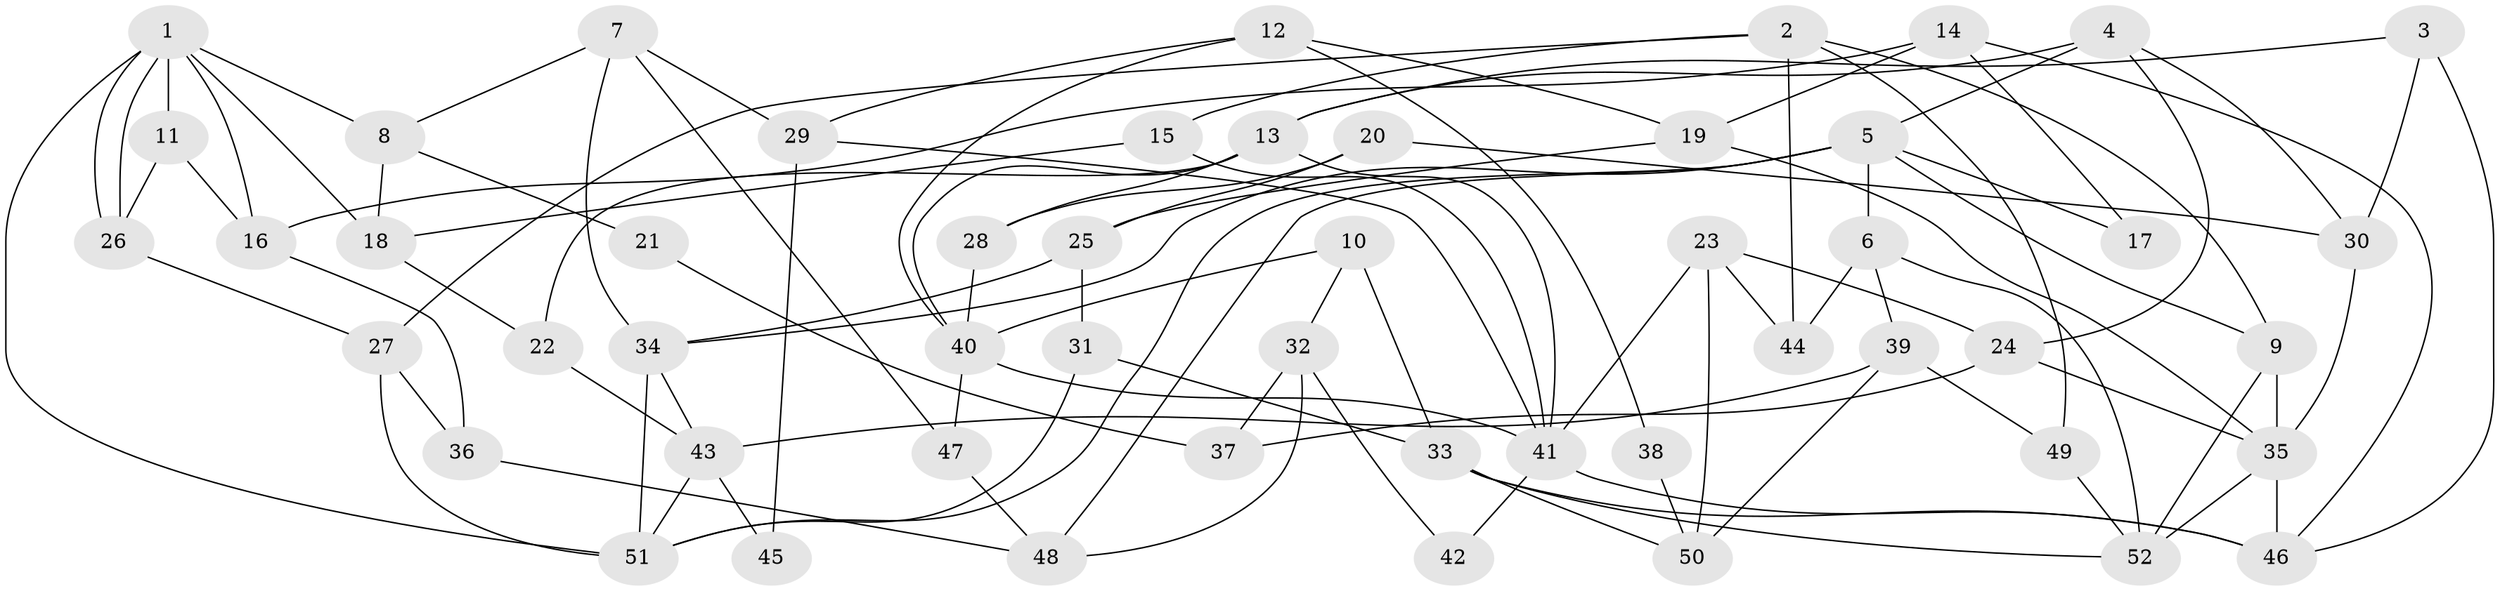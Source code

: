 // coarse degree distribution, {6: 0.16129032258064516, 7: 0.0967741935483871, 3: 0.12903225806451613, 9: 0.03225806451612903, 5: 0.3225806451612903, 2: 0.16129032258064516, 8: 0.0967741935483871}
// Generated by graph-tools (version 1.1) at 2025/41/03/06/25 10:41:52]
// undirected, 52 vertices, 104 edges
graph export_dot {
graph [start="1"]
  node [color=gray90,style=filled];
  1;
  2;
  3;
  4;
  5;
  6;
  7;
  8;
  9;
  10;
  11;
  12;
  13;
  14;
  15;
  16;
  17;
  18;
  19;
  20;
  21;
  22;
  23;
  24;
  25;
  26;
  27;
  28;
  29;
  30;
  31;
  32;
  33;
  34;
  35;
  36;
  37;
  38;
  39;
  40;
  41;
  42;
  43;
  44;
  45;
  46;
  47;
  48;
  49;
  50;
  51;
  52;
  1 -- 26;
  1 -- 26;
  1 -- 11;
  1 -- 8;
  1 -- 16;
  1 -- 18;
  1 -- 51;
  2 -- 9;
  2 -- 27;
  2 -- 15;
  2 -- 44;
  2 -- 49;
  3 -- 13;
  3 -- 46;
  3 -- 30;
  4 -- 30;
  4 -- 5;
  4 -- 13;
  4 -- 24;
  5 -- 51;
  5 -- 34;
  5 -- 6;
  5 -- 9;
  5 -- 17;
  5 -- 48;
  6 -- 39;
  6 -- 44;
  6 -- 52;
  7 -- 34;
  7 -- 8;
  7 -- 29;
  7 -- 47;
  8 -- 18;
  8 -- 21;
  9 -- 35;
  9 -- 52;
  10 -- 40;
  10 -- 33;
  10 -- 32;
  11 -- 16;
  11 -- 26;
  12 -- 29;
  12 -- 40;
  12 -- 19;
  12 -- 38;
  13 -- 22;
  13 -- 28;
  13 -- 40;
  13 -- 41;
  14 -- 19;
  14 -- 46;
  14 -- 16;
  14 -- 17;
  15 -- 41;
  15 -- 18;
  16 -- 36;
  18 -- 22;
  19 -- 25;
  19 -- 35;
  20 -- 30;
  20 -- 28;
  20 -- 25;
  21 -- 37;
  22 -- 43;
  23 -- 24;
  23 -- 44;
  23 -- 41;
  23 -- 50;
  24 -- 35;
  24 -- 37;
  25 -- 31;
  25 -- 34;
  26 -- 27;
  27 -- 51;
  27 -- 36;
  28 -- 40;
  29 -- 41;
  29 -- 45;
  30 -- 35;
  31 -- 51;
  31 -- 33;
  32 -- 48;
  32 -- 37;
  32 -- 42;
  33 -- 52;
  33 -- 46;
  33 -- 50;
  34 -- 51;
  34 -- 43;
  35 -- 52;
  35 -- 46;
  36 -- 48;
  38 -- 50;
  39 -- 49;
  39 -- 50;
  39 -- 43;
  40 -- 41;
  40 -- 47;
  41 -- 42;
  41 -- 46;
  43 -- 45;
  43 -- 51;
  47 -- 48;
  49 -- 52;
}

